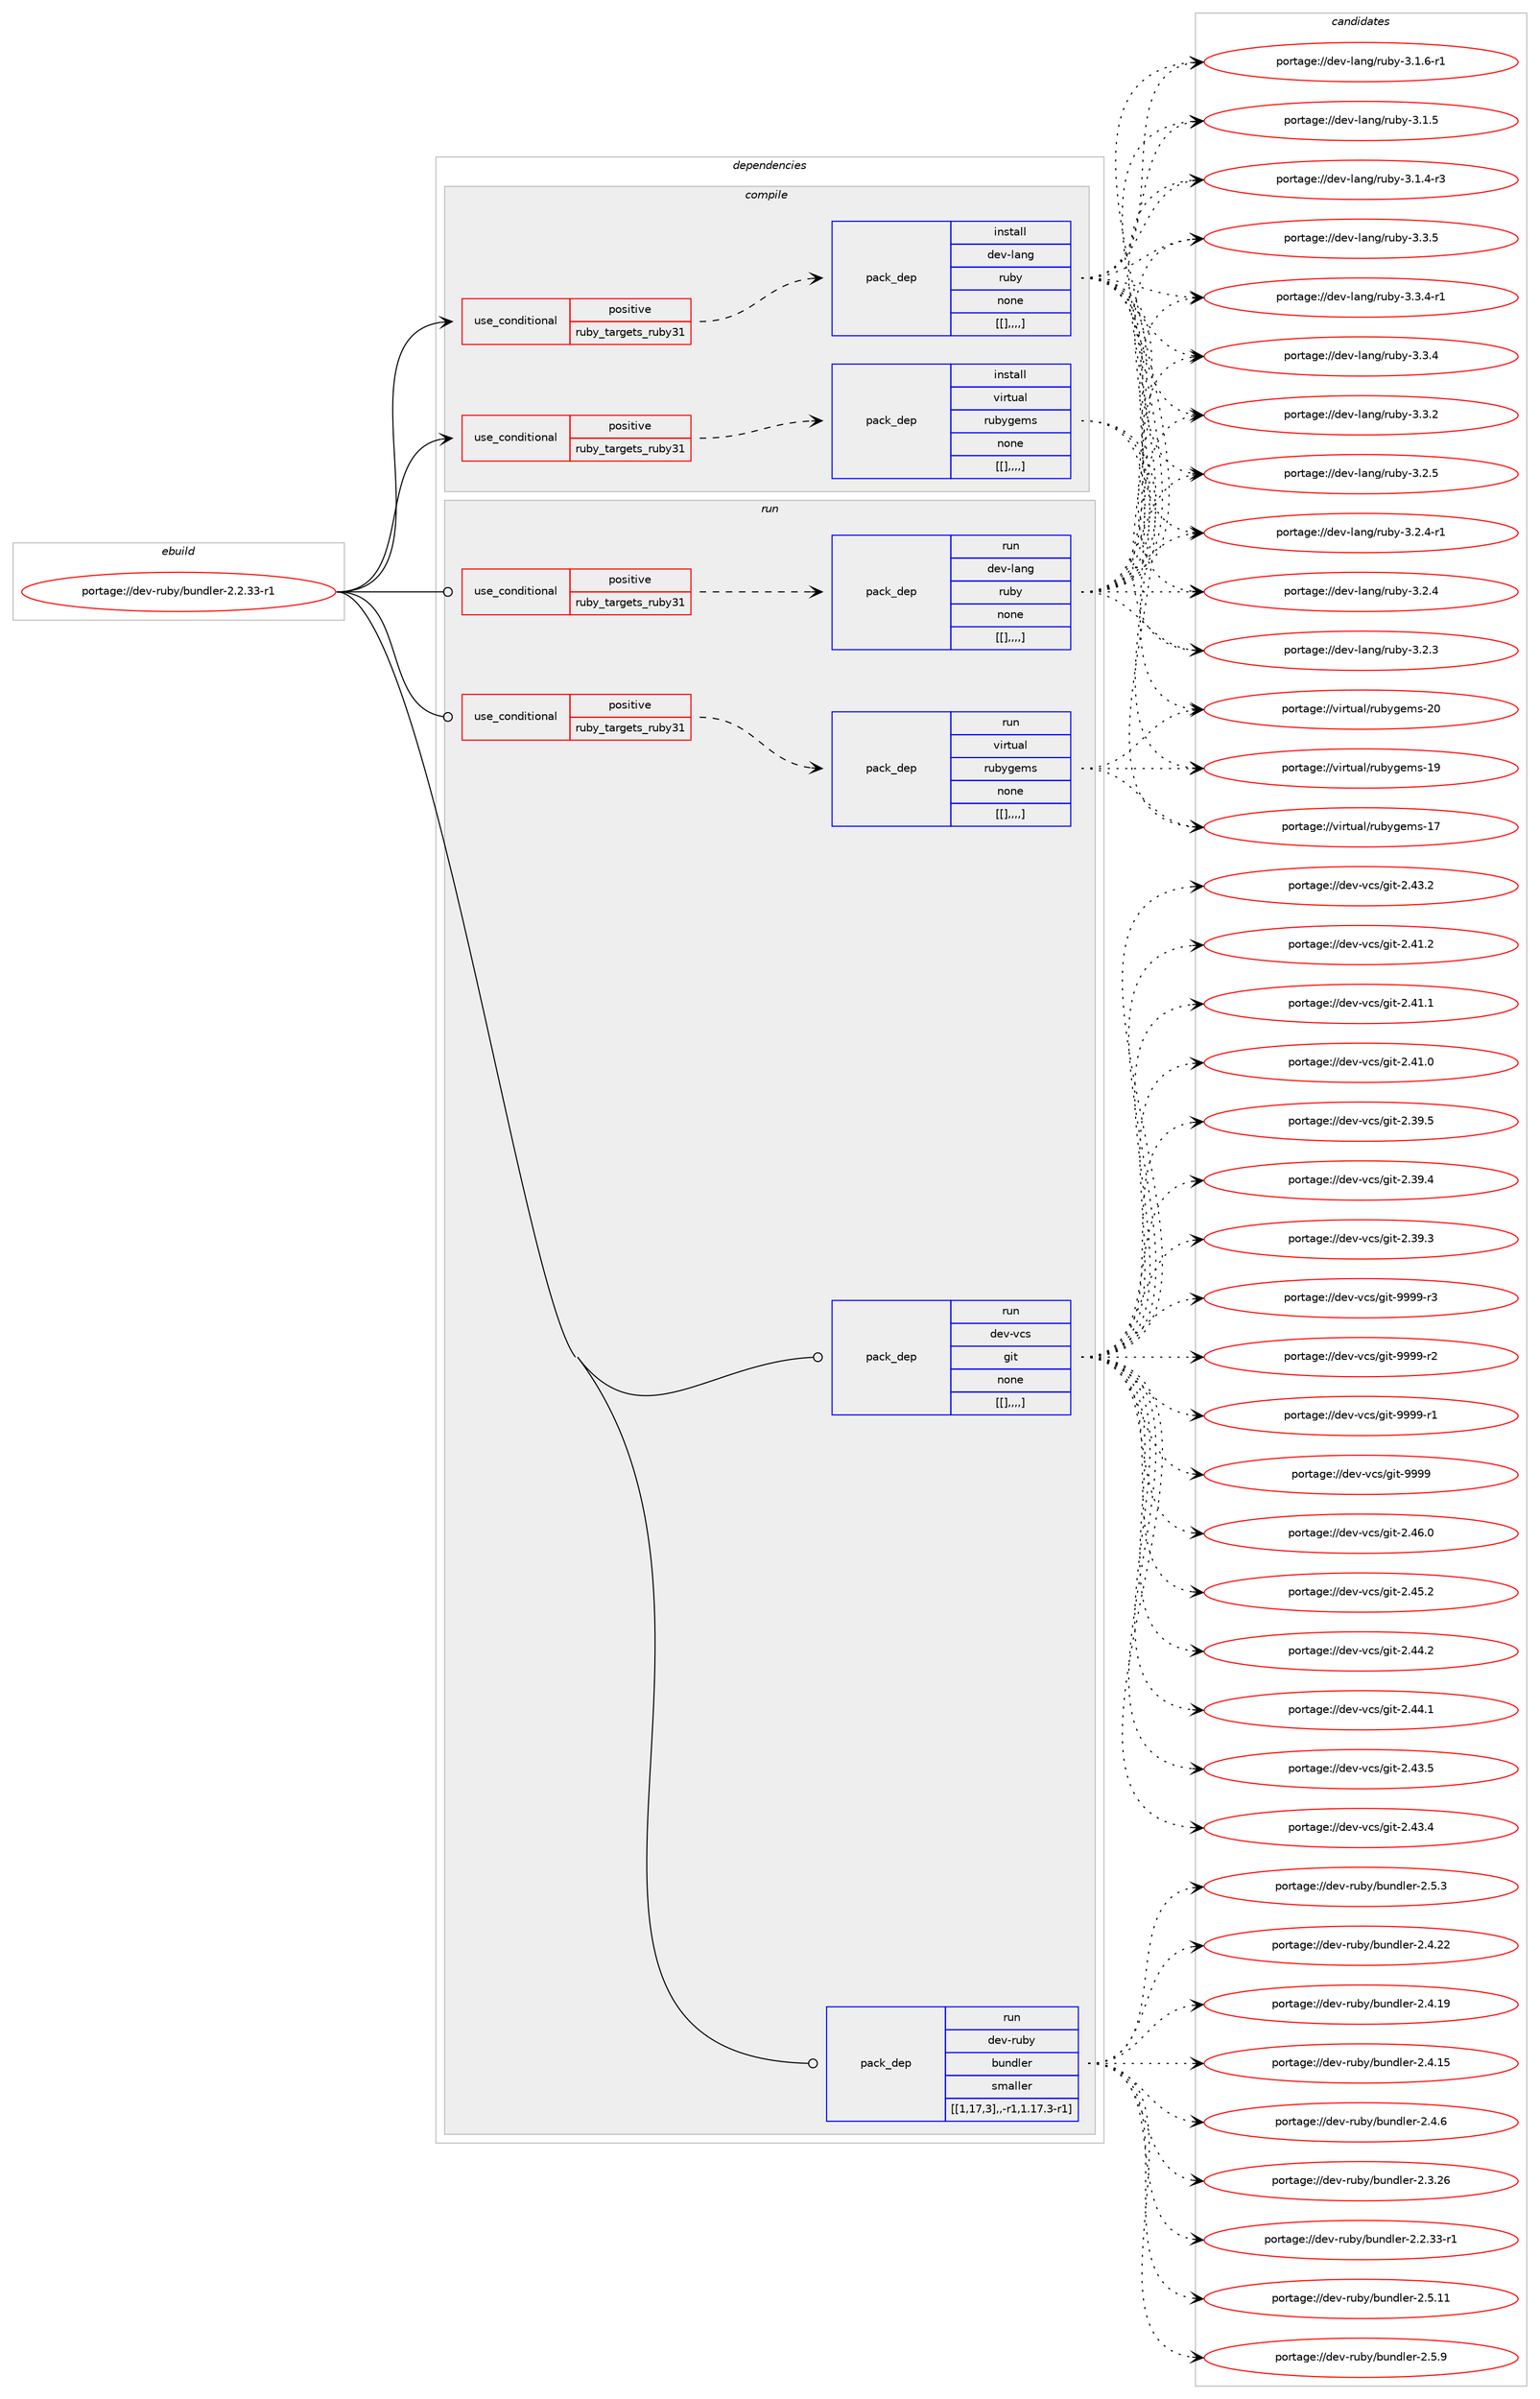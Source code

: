 digraph prolog {

# *************
# Graph options
# *************

newrank=true;
concentrate=true;
compound=true;
graph [rankdir=LR,fontname=Helvetica,fontsize=10,ranksep=1.5];#, ranksep=2.5, nodesep=0.2];
edge  [arrowhead=vee];
node  [fontname=Helvetica,fontsize=10];

# **********
# The ebuild
# **********

subgraph cluster_leftcol {
color=gray;
label=<<i>ebuild</i>>;
id [label="portage://dev-ruby/bundler-2.2.33-r1", color=red, width=4, href="../dev-ruby/bundler-2.2.33-r1.svg"];
}

# ****************
# The dependencies
# ****************

subgraph cluster_midcol {
color=gray;
label=<<i>dependencies</i>>;
subgraph cluster_compile {
fillcolor="#eeeeee";
style=filled;
label=<<i>compile</i>>;
subgraph cond46375 {
dependency180706 [label=<<TABLE BORDER="0" CELLBORDER="1" CELLSPACING="0" CELLPADDING="4"><TR><TD ROWSPAN="3" CELLPADDING="10">use_conditional</TD></TR><TR><TD>positive</TD></TR><TR><TD>ruby_targets_ruby31</TD></TR></TABLE>>, shape=none, color=red];
subgraph pack133047 {
dependency180707 [label=<<TABLE BORDER="0" CELLBORDER="1" CELLSPACING="0" CELLPADDING="4" WIDTH="220"><TR><TD ROWSPAN="6" CELLPADDING="30">pack_dep</TD></TR><TR><TD WIDTH="110">install</TD></TR><TR><TD>dev-lang</TD></TR><TR><TD>ruby</TD></TR><TR><TD>none</TD></TR><TR><TD>[[],,,,]</TD></TR></TABLE>>, shape=none, color=blue];
}
dependency180706:e -> dependency180707:w [weight=20,style="dashed",arrowhead="vee"];
}
id:e -> dependency180706:w [weight=20,style="solid",arrowhead="vee"];
subgraph cond46376 {
dependency180708 [label=<<TABLE BORDER="0" CELLBORDER="1" CELLSPACING="0" CELLPADDING="4"><TR><TD ROWSPAN="3" CELLPADDING="10">use_conditional</TD></TR><TR><TD>positive</TD></TR><TR><TD>ruby_targets_ruby31</TD></TR></TABLE>>, shape=none, color=red];
subgraph pack133048 {
dependency180709 [label=<<TABLE BORDER="0" CELLBORDER="1" CELLSPACING="0" CELLPADDING="4" WIDTH="220"><TR><TD ROWSPAN="6" CELLPADDING="30">pack_dep</TD></TR><TR><TD WIDTH="110">install</TD></TR><TR><TD>virtual</TD></TR><TR><TD>rubygems</TD></TR><TR><TD>none</TD></TR><TR><TD>[[],,,,]</TD></TR></TABLE>>, shape=none, color=blue];
}
dependency180708:e -> dependency180709:w [weight=20,style="dashed",arrowhead="vee"];
}
id:e -> dependency180708:w [weight=20,style="solid",arrowhead="vee"];
}
subgraph cluster_compileandrun {
fillcolor="#eeeeee";
style=filled;
label=<<i>compile and run</i>>;
}
subgraph cluster_run {
fillcolor="#eeeeee";
style=filled;
label=<<i>run</i>>;
subgraph cond46377 {
dependency180710 [label=<<TABLE BORDER="0" CELLBORDER="1" CELLSPACING="0" CELLPADDING="4"><TR><TD ROWSPAN="3" CELLPADDING="10">use_conditional</TD></TR><TR><TD>positive</TD></TR><TR><TD>ruby_targets_ruby31</TD></TR></TABLE>>, shape=none, color=red];
subgraph pack133049 {
dependency180711 [label=<<TABLE BORDER="0" CELLBORDER="1" CELLSPACING="0" CELLPADDING="4" WIDTH="220"><TR><TD ROWSPAN="6" CELLPADDING="30">pack_dep</TD></TR><TR><TD WIDTH="110">run</TD></TR><TR><TD>dev-lang</TD></TR><TR><TD>ruby</TD></TR><TR><TD>none</TD></TR><TR><TD>[[],,,,]</TD></TR></TABLE>>, shape=none, color=blue];
}
dependency180710:e -> dependency180711:w [weight=20,style="dashed",arrowhead="vee"];
}
id:e -> dependency180710:w [weight=20,style="solid",arrowhead="odot"];
subgraph cond46378 {
dependency180712 [label=<<TABLE BORDER="0" CELLBORDER="1" CELLSPACING="0" CELLPADDING="4"><TR><TD ROWSPAN="3" CELLPADDING="10">use_conditional</TD></TR><TR><TD>positive</TD></TR><TR><TD>ruby_targets_ruby31</TD></TR></TABLE>>, shape=none, color=red];
subgraph pack133050 {
dependency180713 [label=<<TABLE BORDER="0" CELLBORDER="1" CELLSPACING="0" CELLPADDING="4" WIDTH="220"><TR><TD ROWSPAN="6" CELLPADDING="30">pack_dep</TD></TR><TR><TD WIDTH="110">run</TD></TR><TR><TD>virtual</TD></TR><TR><TD>rubygems</TD></TR><TR><TD>none</TD></TR><TR><TD>[[],,,,]</TD></TR></TABLE>>, shape=none, color=blue];
}
dependency180712:e -> dependency180713:w [weight=20,style="dashed",arrowhead="vee"];
}
id:e -> dependency180712:w [weight=20,style="solid",arrowhead="odot"];
subgraph pack133051 {
dependency180714 [label=<<TABLE BORDER="0" CELLBORDER="1" CELLSPACING="0" CELLPADDING="4" WIDTH="220"><TR><TD ROWSPAN="6" CELLPADDING="30">pack_dep</TD></TR><TR><TD WIDTH="110">run</TD></TR><TR><TD>dev-vcs</TD></TR><TR><TD>git</TD></TR><TR><TD>none</TD></TR><TR><TD>[[],,,,]</TD></TR></TABLE>>, shape=none, color=blue];
}
id:e -> dependency180714:w [weight=20,style="solid",arrowhead="odot"];
subgraph pack133052 {
dependency180715 [label=<<TABLE BORDER="0" CELLBORDER="1" CELLSPACING="0" CELLPADDING="4" WIDTH="220"><TR><TD ROWSPAN="6" CELLPADDING="30">pack_dep</TD></TR><TR><TD WIDTH="110">run</TD></TR><TR><TD>dev-ruby</TD></TR><TR><TD>bundler</TD></TR><TR><TD>smaller</TD></TR><TR><TD>[[1,17,3],,-r1,1.17.3-r1]</TD></TR></TABLE>>, shape=none, color=blue];
}
id:e -> dependency180715:w [weight=20,style="solid",arrowhead="odot"];
}
}

# **************
# The candidates
# **************

subgraph cluster_choices {
rank=same;
color=gray;
label=<<i>candidates</i>>;

subgraph choice133047 {
color=black;
nodesep=1;
choice10010111845108971101034711411798121455146514653 [label="portage://dev-lang/ruby-3.3.5", color=red, width=4,href="../dev-lang/ruby-3.3.5.svg"];
choice100101118451089711010347114117981214551465146524511449 [label="portage://dev-lang/ruby-3.3.4-r1", color=red, width=4,href="../dev-lang/ruby-3.3.4-r1.svg"];
choice10010111845108971101034711411798121455146514652 [label="portage://dev-lang/ruby-3.3.4", color=red, width=4,href="../dev-lang/ruby-3.3.4.svg"];
choice10010111845108971101034711411798121455146514650 [label="portage://dev-lang/ruby-3.3.2", color=red, width=4,href="../dev-lang/ruby-3.3.2.svg"];
choice10010111845108971101034711411798121455146504653 [label="portage://dev-lang/ruby-3.2.5", color=red, width=4,href="../dev-lang/ruby-3.2.5.svg"];
choice100101118451089711010347114117981214551465046524511449 [label="portage://dev-lang/ruby-3.2.4-r1", color=red, width=4,href="../dev-lang/ruby-3.2.4-r1.svg"];
choice10010111845108971101034711411798121455146504652 [label="portage://dev-lang/ruby-3.2.4", color=red, width=4,href="../dev-lang/ruby-3.2.4.svg"];
choice10010111845108971101034711411798121455146504651 [label="portage://dev-lang/ruby-3.2.3", color=red, width=4,href="../dev-lang/ruby-3.2.3.svg"];
choice100101118451089711010347114117981214551464946544511449 [label="portage://dev-lang/ruby-3.1.6-r1", color=red, width=4,href="../dev-lang/ruby-3.1.6-r1.svg"];
choice10010111845108971101034711411798121455146494653 [label="portage://dev-lang/ruby-3.1.5", color=red, width=4,href="../dev-lang/ruby-3.1.5.svg"];
choice100101118451089711010347114117981214551464946524511451 [label="portage://dev-lang/ruby-3.1.4-r3", color=red, width=4,href="../dev-lang/ruby-3.1.4-r3.svg"];
dependency180707:e -> choice10010111845108971101034711411798121455146514653:w [style=dotted,weight="100"];
dependency180707:e -> choice100101118451089711010347114117981214551465146524511449:w [style=dotted,weight="100"];
dependency180707:e -> choice10010111845108971101034711411798121455146514652:w [style=dotted,weight="100"];
dependency180707:e -> choice10010111845108971101034711411798121455146514650:w [style=dotted,weight="100"];
dependency180707:e -> choice10010111845108971101034711411798121455146504653:w [style=dotted,weight="100"];
dependency180707:e -> choice100101118451089711010347114117981214551465046524511449:w [style=dotted,weight="100"];
dependency180707:e -> choice10010111845108971101034711411798121455146504652:w [style=dotted,weight="100"];
dependency180707:e -> choice10010111845108971101034711411798121455146504651:w [style=dotted,weight="100"];
dependency180707:e -> choice100101118451089711010347114117981214551464946544511449:w [style=dotted,weight="100"];
dependency180707:e -> choice10010111845108971101034711411798121455146494653:w [style=dotted,weight="100"];
dependency180707:e -> choice100101118451089711010347114117981214551464946524511451:w [style=dotted,weight="100"];
}
subgraph choice133048 {
color=black;
nodesep=1;
choice118105114116117971084711411798121103101109115455048 [label="portage://virtual/rubygems-20", color=red, width=4,href="../virtual/rubygems-20.svg"];
choice118105114116117971084711411798121103101109115454957 [label="portage://virtual/rubygems-19", color=red, width=4,href="../virtual/rubygems-19.svg"];
choice118105114116117971084711411798121103101109115454955 [label="portage://virtual/rubygems-17", color=red, width=4,href="../virtual/rubygems-17.svg"];
dependency180709:e -> choice118105114116117971084711411798121103101109115455048:w [style=dotted,weight="100"];
dependency180709:e -> choice118105114116117971084711411798121103101109115454957:w [style=dotted,weight="100"];
dependency180709:e -> choice118105114116117971084711411798121103101109115454955:w [style=dotted,weight="100"];
}
subgraph choice133049 {
color=black;
nodesep=1;
choice10010111845108971101034711411798121455146514653 [label="portage://dev-lang/ruby-3.3.5", color=red, width=4,href="../dev-lang/ruby-3.3.5.svg"];
choice100101118451089711010347114117981214551465146524511449 [label="portage://dev-lang/ruby-3.3.4-r1", color=red, width=4,href="../dev-lang/ruby-3.3.4-r1.svg"];
choice10010111845108971101034711411798121455146514652 [label="portage://dev-lang/ruby-3.3.4", color=red, width=4,href="../dev-lang/ruby-3.3.4.svg"];
choice10010111845108971101034711411798121455146514650 [label="portage://dev-lang/ruby-3.3.2", color=red, width=4,href="../dev-lang/ruby-3.3.2.svg"];
choice10010111845108971101034711411798121455146504653 [label="portage://dev-lang/ruby-3.2.5", color=red, width=4,href="../dev-lang/ruby-3.2.5.svg"];
choice100101118451089711010347114117981214551465046524511449 [label="portage://dev-lang/ruby-3.2.4-r1", color=red, width=4,href="../dev-lang/ruby-3.2.4-r1.svg"];
choice10010111845108971101034711411798121455146504652 [label="portage://dev-lang/ruby-3.2.4", color=red, width=4,href="../dev-lang/ruby-3.2.4.svg"];
choice10010111845108971101034711411798121455146504651 [label="portage://dev-lang/ruby-3.2.3", color=red, width=4,href="../dev-lang/ruby-3.2.3.svg"];
choice100101118451089711010347114117981214551464946544511449 [label="portage://dev-lang/ruby-3.1.6-r1", color=red, width=4,href="../dev-lang/ruby-3.1.6-r1.svg"];
choice10010111845108971101034711411798121455146494653 [label="portage://dev-lang/ruby-3.1.5", color=red, width=4,href="../dev-lang/ruby-3.1.5.svg"];
choice100101118451089711010347114117981214551464946524511451 [label="portage://dev-lang/ruby-3.1.4-r3", color=red, width=4,href="../dev-lang/ruby-3.1.4-r3.svg"];
dependency180711:e -> choice10010111845108971101034711411798121455146514653:w [style=dotted,weight="100"];
dependency180711:e -> choice100101118451089711010347114117981214551465146524511449:w [style=dotted,weight="100"];
dependency180711:e -> choice10010111845108971101034711411798121455146514652:w [style=dotted,weight="100"];
dependency180711:e -> choice10010111845108971101034711411798121455146514650:w [style=dotted,weight="100"];
dependency180711:e -> choice10010111845108971101034711411798121455146504653:w [style=dotted,weight="100"];
dependency180711:e -> choice100101118451089711010347114117981214551465046524511449:w [style=dotted,weight="100"];
dependency180711:e -> choice10010111845108971101034711411798121455146504652:w [style=dotted,weight="100"];
dependency180711:e -> choice10010111845108971101034711411798121455146504651:w [style=dotted,weight="100"];
dependency180711:e -> choice100101118451089711010347114117981214551464946544511449:w [style=dotted,weight="100"];
dependency180711:e -> choice10010111845108971101034711411798121455146494653:w [style=dotted,weight="100"];
dependency180711:e -> choice100101118451089711010347114117981214551464946524511451:w [style=dotted,weight="100"];
}
subgraph choice133050 {
color=black;
nodesep=1;
choice118105114116117971084711411798121103101109115455048 [label="portage://virtual/rubygems-20", color=red, width=4,href="../virtual/rubygems-20.svg"];
choice118105114116117971084711411798121103101109115454957 [label="portage://virtual/rubygems-19", color=red, width=4,href="../virtual/rubygems-19.svg"];
choice118105114116117971084711411798121103101109115454955 [label="portage://virtual/rubygems-17", color=red, width=4,href="../virtual/rubygems-17.svg"];
dependency180713:e -> choice118105114116117971084711411798121103101109115455048:w [style=dotted,weight="100"];
dependency180713:e -> choice118105114116117971084711411798121103101109115454957:w [style=dotted,weight="100"];
dependency180713:e -> choice118105114116117971084711411798121103101109115454955:w [style=dotted,weight="100"];
}
subgraph choice133051 {
color=black;
nodesep=1;
choice10010111845118991154710310511645575757574511451 [label="portage://dev-vcs/git-9999-r3", color=red, width=4,href="../dev-vcs/git-9999-r3.svg"];
choice10010111845118991154710310511645575757574511450 [label="portage://dev-vcs/git-9999-r2", color=red, width=4,href="../dev-vcs/git-9999-r2.svg"];
choice10010111845118991154710310511645575757574511449 [label="portage://dev-vcs/git-9999-r1", color=red, width=4,href="../dev-vcs/git-9999-r1.svg"];
choice1001011184511899115471031051164557575757 [label="portage://dev-vcs/git-9999", color=red, width=4,href="../dev-vcs/git-9999.svg"];
choice10010111845118991154710310511645504652544648 [label="portage://dev-vcs/git-2.46.0", color=red, width=4,href="../dev-vcs/git-2.46.0.svg"];
choice10010111845118991154710310511645504652534650 [label="portage://dev-vcs/git-2.45.2", color=red, width=4,href="../dev-vcs/git-2.45.2.svg"];
choice10010111845118991154710310511645504652524650 [label="portage://dev-vcs/git-2.44.2", color=red, width=4,href="../dev-vcs/git-2.44.2.svg"];
choice10010111845118991154710310511645504652524649 [label="portage://dev-vcs/git-2.44.1", color=red, width=4,href="../dev-vcs/git-2.44.1.svg"];
choice10010111845118991154710310511645504652514653 [label="portage://dev-vcs/git-2.43.5", color=red, width=4,href="../dev-vcs/git-2.43.5.svg"];
choice10010111845118991154710310511645504652514652 [label="portage://dev-vcs/git-2.43.4", color=red, width=4,href="../dev-vcs/git-2.43.4.svg"];
choice10010111845118991154710310511645504652514650 [label="portage://dev-vcs/git-2.43.2", color=red, width=4,href="../dev-vcs/git-2.43.2.svg"];
choice10010111845118991154710310511645504652494650 [label="portage://dev-vcs/git-2.41.2", color=red, width=4,href="../dev-vcs/git-2.41.2.svg"];
choice10010111845118991154710310511645504652494649 [label="portage://dev-vcs/git-2.41.1", color=red, width=4,href="../dev-vcs/git-2.41.1.svg"];
choice10010111845118991154710310511645504652494648 [label="portage://dev-vcs/git-2.41.0", color=red, width=4,href="../dev-vcs/git-2.41.0.svg"];
choice10010111845118991154710310511645504651574653 [label="portage://dev-vcs/git-2.39.5", color=red, width=4,href="../dev-vcs/git-2.39.5.svg"];
choice10010111845118991154710310511645504651574652 [label="portage://dev-vcs/git-2.39.4", color=red, width=4,href="../dev-vcs/git-2.39.4.svg"];
choice10010111845118991154710310511645504651574651 [label="portage://dev-vcs/git-2.39.3", color=red, width=4,href="../dev-vcs/git-2.39.3.svg"];
dependency180714:e -> choice10010111845118991154710310511645575757574511451:w [style=dotted,weight="100"];
dependency180714:e -> choice10010111845118991154710310511645575757574511450:w [style=dotted,weight="100"];
dependency180714:e -> choice10010111845118991154710310511645575757574511449:w [style=dotted,weight="100"];
dependency180714:e -> choice1001011184511899115471031051164557575757:w [style=dotted,weight="100"];
dependency180714:e -> choice10010111845118991154710310511645504652544648:w [style=dotted,weight="100"];
dependency180714:e -> choice10010111845118991154710310511645504652534650:w [style=dotted,weight="100"];
dependency180714:e -> choice10010111845118991154710310511645504652524650:w [style=dotted,weight="100"];
dependency180714:e -> choice10010111845118991154710310511645504652524649:w [style=dotted,weight="100"];
dependency180714:e -> choice10010111845118991154710310511645504652514653:w [style=dotted,weight="100"];
dependency180714:e -> choice10010111845118991154710310511645504652514652:w [style=dotted,weight="100"];
dependency180714:e -> choice10010111845118991154710310511645504652514650:w [style=dotted,weight="100"];
dependency180714:e -> choice10010111845118991154710310511645504652494650:w [style=dotted,weight="100"];
dependency180714:e -> choice10010111845118991154710310511645504652494649:w [style=dotted,weight="100"];
dependency180714:e -> choice10010111845118991154710310511645504652494648:w [style=dotted,weight="100"];
dependency180714:e -> choice10010111845118991154710310511645504651574653:w [style=dotted,weight="100"];
dependency180714:e -> choice10010111845118991154710310511645504651574652:w [style=dotted,weight="100"];
dependency180714:e -> choice10010111845118991154710310511645504651574651:w [style=dotted,weight="100"];
}
subgraph choice133052 {
color=black;
nodesep=1;
choice1001011184511411798121479811711010010810111445504653464949 [label="portage://dev-ruby/bundler-2.5.11", color=red, width=4,href="../dev-ruby/bundler-2.5.11.svg"];
choice10010111845114117981214798117110100108101114455046534657 [label="portage://dev-ruby/bundler-2.5.9", color=red, width=4,href="../dev-ruby/bundler-2.5.9.svg"];
choice10010111845114117981214798117110100108101114455046534651 [label="portage://dev-ruby/bundler-2.5.3", color=red, width=4,href="../dev-ruby/bundler-2.5.3.svg"];
choice1001011184511411798121479811711010010810111445504652465050 [label="portage://dev-ruby/bundler-2.4.22", color=red, width=4,href="../dev-ruby/bundler-2.4.22.svg"];
choice1001011184511411798121479811711010010810111445504652464957 [label="portage://dev-ruby/bundler-2.4.19", color=red, width=4,href="../dev-ruby/bundler-2.4.19.svg"];
choice1001011184511411798121479811711010010810111445504652464953 [label="portage://dev-ruby/bundler-2.4.15", color=red, width=4,href="../dev-ruby/bundler-2.4.15.svg"];
choice10010111845114117981214798117110100108101114455046524654 [label="portage://dev-ruby/bundler-2.4.6", color=red, width=4,href="../dev-ruby/bundler-2.4.6.svg"];
choice1001011184511411798121479811711010010810111445504651465054 [label="portage://dev-ruby/bundler-2.3.26", color=red, width=4,href="../dev-ruby/bundler-2.3.26.svg"];
choice10010111845114117981214798117110100108101114455046504651514511449 [label="portage://dev-ruby/bundler-2.2.33-r1", color=red, width=4,href="../dev-ruby/bundler-2.2.33-r1.svg"];
dependency180715:e -> choice1001011184511411798121479811711010010810111445504653464949:w [style=dotted,weight="100"];
dependency180715:e -> choice10010111845114117981214798117110100108101114455046534657:w [style=dotted,weight="100"];
dependency180715:e -> choice10010111845114117981214798117110100108101114455046534651:w [style=dotted,weight="100"];
dependency180715:e -> choice1001011184511411798121479811711010010810111445504652465050:w [style=dotted,weight="100"];
dependency180715:e -> choice1001011184511411798121479811711010010810111445504652464957:w [style=dotted,weight="100"];
dependency180715:e -> choice1001011184511411798121479811711010010810111445504652464953:w [style=dotted,weight="100"];
dependency180715:e -> choice10010111845114117981214798117110100108101114455046524654:w [style=dotted,weight="100"];
dependency180715:e -> choice1001011184511411798121479811711010010810111445504651465054:w [style=dotted,weight="100"];
dependency180715:e -> choice10010111845114117981214798117110100108101114455046504651514511449:w [style=dotted,weight="100"];
}
}

}
